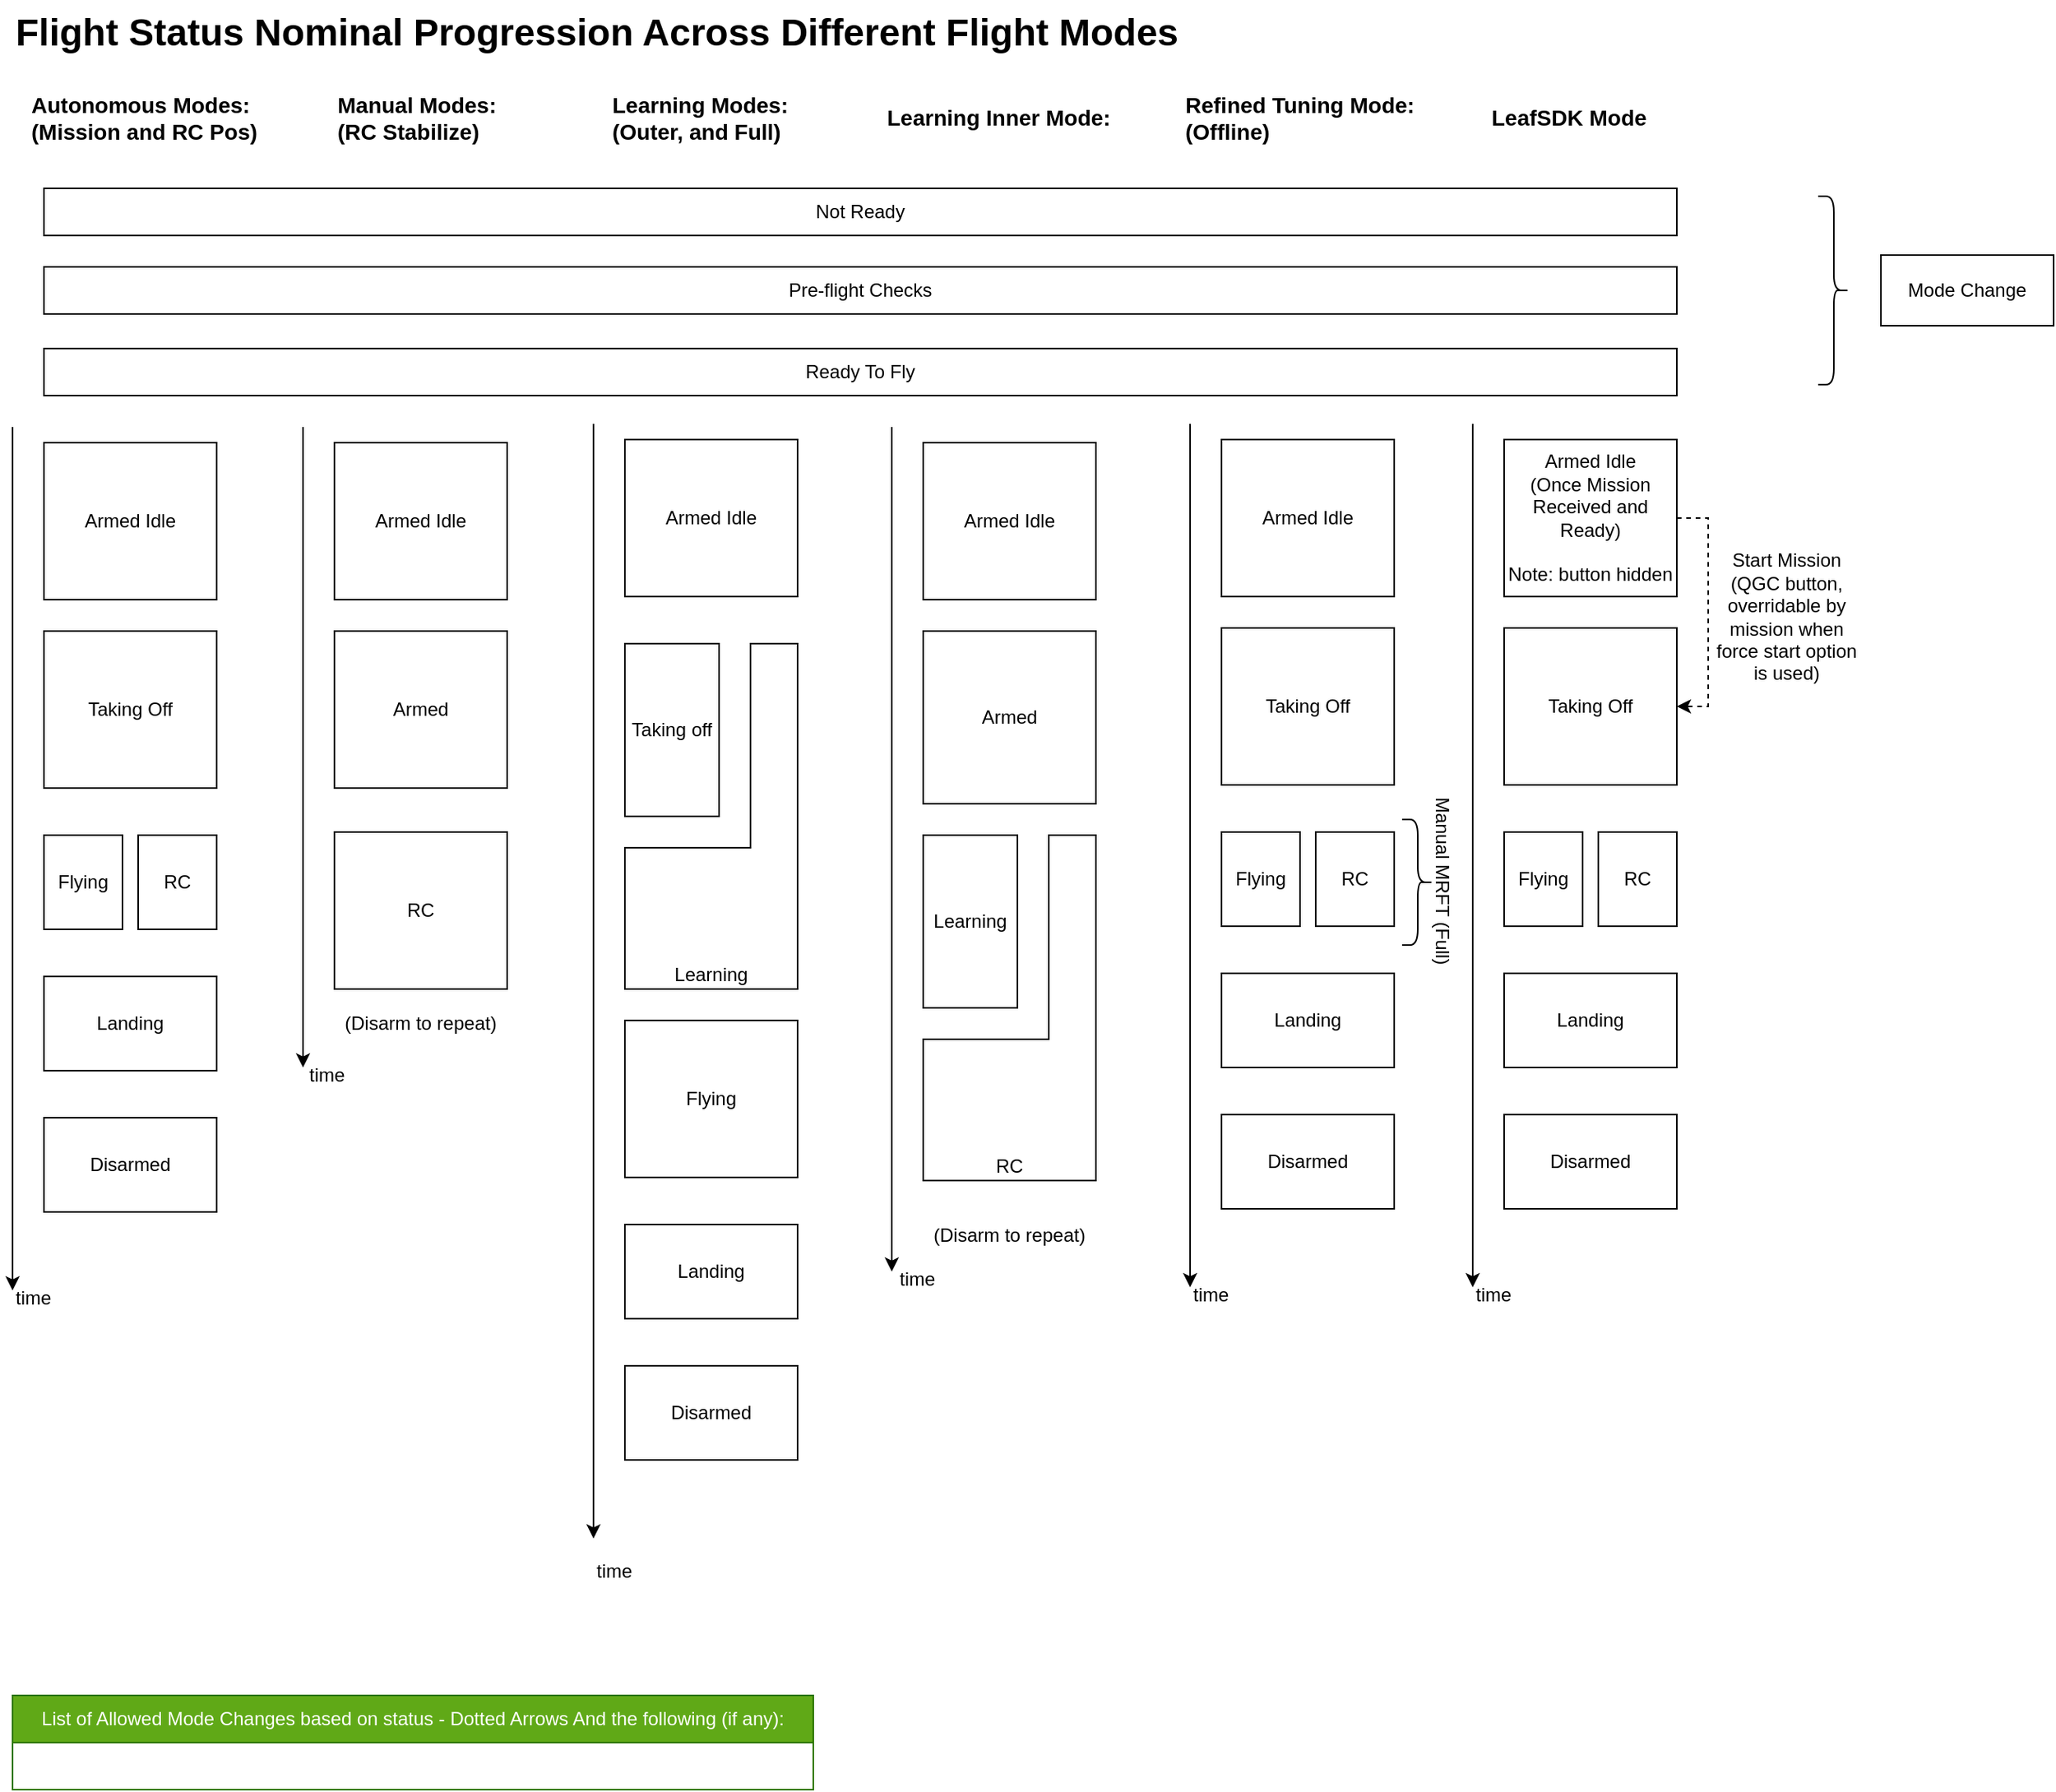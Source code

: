 <mxfile version="28.0.4">
  <diagram name="Page-1" id="6as3FUhw41MRpe2Z9Gl4">
    <mxGraphModel dx="1328" dy="732" grid="1" gridSize="10" guides="1" tooltips="1" connect="1" arrows="1" fold="1" page="1" pageScale="1" pageWidth="1100" pageHeight="850" math="0" shadow="0">
      <root>
        <mxCell id="0" />
        <mxCell id="1" parent="0" />
        <mxCell id="1NoHcW3fg8vAXFvvcilR-2" value="Armed Idle" style="rounded=0;whiteSpace=wrap;html=1;fillColor=none;" parent="1" vertex="1">
          <mxGeometry x="50" y="292" width="110" height="100" as="geometry" />
        </mxCell>
        <mxCell id="1NoHcW3fg8vAXFvvcilR-4" value="Taking Off" style="rounded=0;whiteSpace=wrap;html=1;fillColor=none;" parent="1" vertex="1">
          <mxGeometry x="50" y="412" width="110" height="100" as="geometry" />
        </mxCell>
        <mxCell id="1NoHcW3fg8vAXFvvcilR-5" value="Autonomous Modes:&lt;div&gt;(Mission and RC Pos)&lt;/div&gt;" style="text;html=1;align=left;verticalAlign=middle;whiteSpace=wrap;rounded=0;fontStyle=1;fontSize=14;" parent="1" vertex="1">
          <mxGeometry x="40" y="70" width="160" height="30" as="geometry" />
        </mxCell>
        <mxCell id="1NoHcW3fg8vAXFvvcilR-6" value="" style="endArrow=classic;html=1;rounded=0;" parent="1" edge="1">
          <mxGeometry width="50" height="50" relative="1" as="geometry">
            <mxPoint x="30" y="282" as="sourcePoint" />
            <mxPoint x="30" y="832" as="targetPoint" />
          </mxGeometry>
        </mxCell>
        <mxCell id="1NoHcW3fg8vAXFvvcilR-7" value="time" style="text;html=1;align=left;verticalAlign=middle;whiteSpace=wrap;rounded=0;" parent="1" vertex="1">
          <mxGeometry x="30" y="822" width="60" height="30" as="geometry" />
        </mxCell>
        <mxCell id="1NoHcW3fg8vAXFvvcilR-8" value="Flying" style="rounded=0;whiteSpace=wrap;html=1;fillColor=none;" parent="1" vertex="1">
          <mxGeometry x="50" y="542" width="50" height="60" as="geometry" />
        </mxCell>
        <mxCell id="1NoHcW3fg8vAXFvvcilR-9" value="Landing" style="rounded=0;whiteSpace=wrap;html=1;fillColor=none;" parent="1" vertex="1">
          <mxGeometry x="50" y="632" width="110" height="60" as="geometry" />
        </mxCell>
        <mxCell id="1NoHcW3fg8vAXFvvcilR-10" value="Disarmed" style="rounded=0;whiteSpace=wrap;html=1;fillColor=none;" parent="1" vertex="1">
          <mxGeometry x="50" y="722" width="110" height="60" as="geometry" />
        </mxCell>
        <mxCell id="1NoHcW3fg8vAXFvvcilR-11" value="Manual Modes:&lt;div&gt;(RC Stabilize)&lt;/div&gt;" style="text;html=1;align=left;verticalAlign=middle;whiteSpace=wrap;rounded=0;fontStyle=1;fontSize=14;" parent="1" vertex="1">
          <mxGeometry x="235" y="70" width="160" height="30" as="geometry" />
        </mxCell>
        <mxCell id="1NoHcW3fg8vAXFvvcilR-12" value="" style="endArrow=classic;html=1;rounded=0;" parent="1" edge="1">
          <mxGeometry width="50" height="50" relative="1" as="geometry">
            <mxPoint x="215" y="282" as="sourcePoint" />
            <mxPoint x="215" y="690" as="targetPoint" />
          </mxGeometry>
        </mxCell>
        <mxCell id="1NoHcW3fg8vAXFvvcilR-13" value="time" style="text;html=1;align=left;verticalAlign=middle;whiteSpace=wrap;rounded=0;" parent="1" vertex="1">
          <mxGeometry x="217" y="680" width="60" height="30" as="geometry" />
        </mxCell>
        <mxCell id="1NoHcW3fg8vAXFvvcilR-16" value="Armed Idle" style="rounded=0;whiteSpace=wrap;html=1;fillColor=none;" parent="1" vertex="1">
          <mxGeometry x="235" y="292" width="110" height="100" as="geometry" />
        </mxCell>
        <mxCell id="1NoHcW3fg8vAXFvvcilR-19" value="Learning Inner Mode:" style="text;html=1;align=left;verticalAlign=middle;whiteSpace=wrap;rounded=0;fontStyle=1;fontSize=14;" parent="1" vertex="1">
          <mxGeometry x="585" y="70" width="160" height="30" as="geometry" />
        </mxCell>
        <mxCell id="1NoHcW3fg8vAXFvvcilR-21" value="Armed Idle" style="rounded=0;whiteSpace=wrap;html=1;fillColor=none;" parent="1" vertex="1">
          <mxGeometry x="610" y="292" width="110" height="100" as="geometry" />
        </mxCell>
        <mxCell id="1NoHcW3fg8vAXFvvcilR-24" value="" style="endArrow=classic;html=1;rounded=0;" parent="1" edge="1">
          <mxGeometry width="50" height="50" relative="1" as="geometry">
            <mxPoint x="590" y="282" as="sourcePoint" />
            <mxPoint x="590" y="820" as="targetPoint" />
          </mxGeometry>
        </mxCell>
        <mxCell id="1NoHcW3fg8vAXFvvcilR-25" value="time" style="text;html=1;align=left;verticalAlign=middle;whiteSpace=wrap;rounded=0;" parent="1" vertex="1">
          <mxGeometry x="593" y="810" width="60" height="30" as="geometry" />
        </mxCell>
        <mxCell id="1NoHcW3fg8vAXFvvcilR-30" value="Learning Modes:&lt;div&gt;(Outer, and Full)&lt;/div&gt;" style="text;html=1;align=left;verticalAlign=middle;whiteSpace=wrap;rounded=0;fontStyle=1;fontSize=14;" parent="1" vertex="1">
          <mxGeometry x="410" y="70" width="160" height="30" as="geometry" />
        </mxCell>
        <mxCell id="1NoHcW3fg8vAXFvvcilR-32" value="Armed Idle" style="rounded=0;whiteSpace=wrap;html=1;fillColor=none;" parent="1" vertex="1">
          <mxGeometry x="420" y="290" width="110" height="100" as="geometry" />
        </mxCell>
        <mxCell id="1NoHcW3fg8vAXFvvcilR-34" value="Flying" style="rounded=0;whiteSpace=wrap;html=1;fillColor=none;" parent="1" vertex="1">
          <mxGeometry x="420" y="660" width="110" height="100" as="geometry" />
        </mxCell>
        <mxCell id="1NoHcW3fg8vAXFvvcilR-35" value="" style="endArrow=classic;html=1;rounded=0;" parent="1" edge="1">
          <mxGeometry width="50" height="50" relative="1" as="geometry">
            <mxPoint x="400" y="280" as="sourcePoint" />
            <mxPoint x="400" y="990" as="targetPoint" />
          </mxGeometry>
        </mxCell>
        <mxCell id="1NoHcW3fg8vAXFvvcilR-36" value="time" style="text;html=1;align=left;verticalAlign=middle;whiteSpace=wrap;rounded=0;" parent="1" vertex="1">
          <mxGeometry x="400" y="996" width="60" height="30" as="geometry" />
        </mxCell>
        <mxCell id="1NoHcW3fg8vAXFvvcilR-37" value="Landing" style="rounded=0;whiteSpace=wrap;html=1;fillColor=none;" parent="1" vertex="1">
          <mxGeometry x="420" y="790" width="110" height="60" as="geometry" />
        </mxCell>
        <mxCell id="1NoHcW3fg8vAXFvvcilR-39" value="Disarmed" style="rounded=0;whiteSpace=wrap;html=1;fillColor=none;" parent="1" vertex="1">
          <mxGeometry x="420" y="880" width="110" height="60" as="geometry" />
        </mxCell>
        <mxCell id="1NoHcW3fg8vAXFvvcilR-40" value="(Disarm to repeat)" style="text;html=1;align=center;verticalAlign=middle;whiteSpace=wrap;rounded=0;" parent="1" vertex="1">
          <mxGeometry x="225" y="647" width="130" height="30" as="geometry" />
        </mxCell>
        <mxCell id="1NoHcW3fg8vAXFvvcilR-42" value="&lt;h1 style=&quot;margin-top: 0px;&quot;&gt;Flight Status Nominal Progression Across Different Flight Modes&lt;/h1&gt;" style="text;html=1;whiteSpace=wrap;overflow=hidden;rounded=0;" parent="1" vertex="1">
          <mxGeometry x="30" y="10" width="900" height="50" as="geometry" />
        </mxCell>
        <mxCell id="1NoHcW3fg8vAXFvvcilR-43" value="List of Allowed Mode Changes based on status - Dotted Arrows And the following (if any):" style="swimlane;fontStyle=0;childLayout=stackLayout;horizontal=1;startSize=30;horizontalStack=0;resizeParent=1;resizeParentMax=0;resizeLast=0;collapsible=1;marginBottom=0;whiteSpace=wrap;html=1;fillColor=#60a917;fontColor=#ffffff;strokeColor=#2D7600;" parent="1" vertex="1">
          <mxGeometry x="30" y="1090" width="510" height="60" as="geometry">
            <mxRectangle x="50" y="990" width="510" height="30" as="alternateBounds" />
          </mxGeometry>
        </mxCell>
        <mxCell id="1NoHcW3fg8vAXFvvcilR-47" value="Not Ready" style="rounded=0;whiteSpace=wrap;html=1;fillColor=none;" parent="1" vertex="1">
          <mxGeometry x="50" y="130" width="1040" height="30" as="geometry" />
        </mxCell>
        <mxCell id="qBLi_PJk50myp2y5TS7F-1" value="Armed" style="rounded=0;whiteSpace=wrap;html=1;fillColor=none;" parent="1" vertex="1">
          <mxGeometry x="610" y="412" width="110" height="110" as="geometry" />
        </mxCell>
        <mxCell id="iuxJGta7QJsGL0OLkIdn-1" value="Ready To Fly" style="rounded=0;whiteSpace=wrap;html=1;fillColor=none;" parent="1" vertex="1">
          <mxGeometry x="50" y="232" width="1040" height="30" as="geometry" />
        </mxCell>
        <mxCell id="iuxJGta7QJsGL0OLkIdn-6" value="Armed" style="rounded=0;whiteSpace=wrap;html=1;fillColor=none;" parent="1" vertex="1">
          <mxGeometry x="235" y="412" width="110" height="100" as="geometry" />
        </mxCell>
        <mxCell id="7scZPJ2cMPDFxetB9PGE-4" value="Learning" style="shape=corner;whiteSpace=wrap;html=1;direction=west;dx=30;dy=90;verticalAlign=bottom;" parent="1" vertex="1">
          <mxGeometry x="420" y="420" width="110" height="220" as="geometry" />
        </mxCell>
        <mxCell id="7scZPJ2cMPDFxetB9PGE-5" value="Taking off" style="rounded=0;whiteSpace=wrap;html=1;fillColor=none;" parent="1" vertex="1">
          <mxGeometry x="420" y="420" width="60" height="110" as="geometry" />
        </mxCell>
        <mxCell id="2zYgu9qWN6t5AGC8dvFh-3" value="Pre-flight Checks" style="rounded=0;whiteSpace=wrap;html=1;fillColor=none;" parent="1" vertex="1">
          <mxGeometry x="50" y="180" width="1040" height="30" as="geometry" />
        </mxCell>
        <mxCell id="2zYgu9qWN6t5AGC8dvFh-4" value="" style="shape=curlyBracket;whiteSpace=wrap;html=1;rounded=1;flipH=1;labelPosition=right;verticalLabelPosition=middle;align=left;verticalAlign=middle;" parent="1" vertex="1">
          <mxGeometry x="1180" y="135" width="20" height="120" as="geometry" />
        </mxCell>
        <mxCell id="2zYgu9qWN6t5AGC8dvFh-5" value="Mode Change" style="rounded=0;whiteSpace=wrap;html=1;fillColor=none;" parent="1" vertex="1">
          <mxGeometry x="1220" y="172.5" width="110" height="45" as="geometry" />
        </mxCell>
        <mxCell id="2zYgu9qWN6t5AGC8dvFh-6" value="RC" style="rounded=0;whiteSpace=wrap;html=1;fillColor=none;" parent="1" vertex="1">
          <mxGeometry x="110" y="542" width="50" height="60" as="geometry" />
        </mxCell>
        <mxCell id="2zYgu9qWN6t5AGC8dvFh-7" value="RC" style="rounded=0;whiteSpace=wrap;html=1;fillColor=none;" parent="1" vertex="1">
          <mxGeometry x="235" y="540" width="110" height="100" as="geometry" />
        </mxCell>
        <mxCell id="2zYgu9qWN6t5AGC8dvFh-12" value="RC" style="shape=corner;whiteSpace=wrap;html=1;direction=west;dx=30;dy=90;verticalAlign=bottom;" parent="1" vertex="1">
          <mxGeometry x="610" y="542" width="110" height="220" as="geometry" />
        </mxCell>
        <mxCell id="2zYgu9qWN6t5AGC8dvFh-13" value="Learning" style="rounded=0;whiteSpace=wrap;html=1;fillColor=none;" parent="1" vertex="1">
          <mxGeometry x="610" y="542" width="60" height="110" as="geometry" />
        </mxCell>
        <mxCell id="2zYgu9qWN6t5AGC8dvFh-14" value="(Disarm to repeat)" style="text;html=1;align=center;verticalAlign=middle;whiteSpace=wrap;rounded=0;" parent="1" vertex="1">
          <mxGeometry x="600" y="782" width="130" height="30" as="geometry" />
        </mxCell>
        <mxCell id="2zYgu9qWN6t5AGC8dvFh-15" value="Armed Idle" style="rounded=0;whiteSpace=wrap;html=1;fillColor=none;" parent="1" vertex="1">
          <mxGeometry x="800" y="290" width="110" height="100" as="geometry" />
        </mxCell>
        <mxCell id="2zYgu9qWN6t5AGC8dvFh-16" value="Taking Off" style="rounded=0;whiteSpace=wrap;html=1;fillColor=none;" parent="1" vertex="1">
          <mxGeometry x="800" y="410" width="110" height="100" as="geometry" />
        </mxCell>
        <mxCell id="2zYgu9qWN6t5AGC8dvFh-17" value="" style="endArrow=classic;html=1;rounded=0;" parent="1" edge="1">
          <mxGeometry width="50" height="50" relative="1" as="geometry">
            <mxPoint x="780" y="280" as="sourcePoint" />
            <mxPoint x="780" y="830" as="targetPoint" />
          </mxGeometry>
        </mxCell>
        <mxCell id="2zYgu9qWN6t5AGC8dvFh-18" value="time" style="text;html=1;align=left;verticalAlign=middle;whiteSpace=wrap;rounded=0;" parent="1" vertex="1">
          <mxGeometry x="780" y="820" width="60" height="30" as="geometry" />
        </mxCell>
        <mxCell id="2zYgu9qWN6t5AGC8dvFh-19" value="Flying" style="rounded=0;whiteSpace=wrap;html=1;fillColor=none;" parent="1" vertex="1">
          <mxGeometry x="800" y="540" width="50" height="60" as="geometry" />
        </mxCell>
        <mxCell id="2zYgu9qWN6t5AGC8dvFh-20" value="Landing" style="rounded=0;whiteSpace=wrap;html=1;fillColor=none;" parent="1" vertex="1">
          <mxGeometry x="800" y="630" width="110" height="60" as="geometry" />
        </mxCell>
        <mxCell id="2zYgu9qWN6t5AGC8dvFh-21" value="Disarmed" style="rounded=0;whiteSpace=wrap;html=1;fillColor=none;" parent="1" vertex="1">
          <mxGeometry x="800" y="720" width="110" height="60" as="geometry" />
        </mxCell>
        <mxCell id="2zYgu9qWN6t5AGC8dvFh-22" value="RC" style="rounded=0;whiteSpace=wrap;html=1;fillColor=none;" parent="1" vertex="1">
          <mxGeometry x="860" y="540" width="50" height="60" as="geometry" />
        </mxCell>
        <mxCell id="2zYgu9qWN6t5AGC8dvFh-23" value="Refined Tuning Mode:&lt;div&gt;(Offline)&lt;/div&gt;" style="text;html=1;align=left;verticalAlign=middle;whiteSpace=wrap;rounded=0;fontStyle=1;fontSize=14;" parent="1" vertex="1">
          <mxGeometry x="775" y="70" width="160" height="30" as="geometry" />
        </mxCell>
        <mxCell id="2zYgu9qWN6t5AGC8dvFh-25" value="Manual MRFT&amp;nbsp;&lt;span style=&quot;background-color: transparent; color: light-dark(rgb(0, 0, 0), rgb(255, 255, 255));&quot;&gt;(Full)&lt;/span&gt;" style="rounded=0;whiteSpace=wrap;html=1;fillColor=none;rotation=90;strokeColor=none;" parent="1" vertex="1">
          <mxGeometry x="880" y="560" width="120" height="22.5" as="geometry" />
        </mxCell>
        <mxCell id="2zYgu9qWN6t5AGC8dvFh-28" value="" style="shape=curlyBracket;whiteSpace=wrap;html=1;rounded=1;flipH=1;labelPosition=right;verticalLabelPosition=middle;align=left;verticalAlign=middle;" parent="1" vertex="1">
          <mxGeometry x="915" y="532" width="20" height="80" as="geometry" />
        </mxCell>
        <mxCell id="Gj7VyjiUMbottdjqvYxx-12" style="edgeStyle=orthogonalEdgeStyle;rounded=0;orthogonalLoop=1;jettySize=auto;html=1;exitX=1;exitY=0.5;exitDx=0;exitDy=0;entryX=1;entryY=0.5;entryDx=0;entryDy=0;dashed=1;" parent="1" source="Gj7VyjiUMbottdjqvYxx-1" target="Gj7VyjiUMbottdjqvYxx-2" edge="1">
          <mxGeometry relative="1" as="geometry" />
        </mxCell>
        <mxCell id="Gj7VyjiUMbottdjqvYxx-1" value="Armed Idle&lt;br&gt;(Once Mission Received and Ready)&lt;br&gt;&lt;br&gt;Note: button hidden" style="rounded=0;whiteSpace=wrap;html=1;fillColor=none;" parent="1" vertex="1">
          <mxGeometry x="980" y="290" width="110" height="100" as="geometry" />
        </mxCell>
        <mxCell id="Gj7VyjiUMbottdjqvYxx-2" value="Taking Off" style="rounded=0;whiteSpace=wrap;html=1;fillColor=none;" parent="1" vertex="1">
          <mxGeometry x="980" y="410" width="110" height="100" as="geometry" />
        </mxCell>
        <mxCell id="Gj7VyjiUMbottdjqvYxx-3" value="" style="endArrow=classic;html=1;rounded=0;" parent="1" edge="1">
          <mxGeometry width="50" height="50" relative="1" as="geometry">
            <mxPoint x="960" y="280" as="sourcePoint" />
            <mxPoint x="960" y="830" as="targetPoint" />
          </mxGeometry>
        </mxCell>
        <mxCell id="Gj7VyjiUMbottdjqvYxx-4" value="time" style="text;html=1;align=left;verticalAlign=middle;whiteSpace=wrap;rounded=0;" parent="1" vertex="1">
          <mxGeometry x="960" y="820" width="60" height="30" as="geometry" />
        </mxCell>
        <mxCell id="Gj7VyjiUMbottdjqvYxx-5" value="Flying" style="rounded=0;whiteSpace=wrap;html=1;fillColor=none;" parent="1" vertex="1">
          <mxGeometry x="980" y="540" width="50" height="60" as="geometry" />
        </mxCell>
        <mxCell id="Gj7VyjiUMbottdjqvYxx-6" value="Landing" style="rounded=0;whiteSpace=wrap;html=1;fillColor=none;" parent="1" vertex="1">
          <mxGeometry x="980" y="630" width="110" height="60" as="geometry" />
        </mxCell>
        <mxCell id="Gj7VyjiUMbottdjqvYxx-7" value="Disarmed" style="rounded=0;whiteSpace=wrap;html=1;fillColor=none;" parent="1" vertex="1">
          <mxGeometry x="980" y="720" width="110" height="60" as="geometry" />
        </mxCell>
        <mxCell id="Gj7VyjiUMbottdjqvYxx-8" value="RC" style="rounded=0;whiteSpace=wrap;html=1;fillColor=none;" parent="1" vertex="1">
          <mxGeometry x="1040" y="540" width="50" height="60" as="geometry" />
        </mxCell>
        <mxCell id="Gj7VyjiUMbottdjqvYxx-11" value="LeafSDK Mode" style="text;html=1;align=left;verticalAlign=middle;whiteSpace=wrap;rounded=0;fontStyle=1;fontSize=14;" parent="1" vertex="1">
          <mxGeometry x="970" y="70" width="160" height="30" as="geometry" />
        </mxCell>
        <mxCell id="Gj7VyjiUMbottdjqvYxx-13" value="Start Mission&lt;br&gt;(QGC button, overridable by mission when force start option is used)" style="rounded=0;whiteSpace=wrap;html=1;fillColor=none;strokeColor=none;" parent="1" vertex="1">
          <mxGeometry x="1110" y="355" width="100" height="95" as="geometry" />
        </mxCell>
      </root>
    </mxGraphModel>
  </diagram>
</mxfile>

